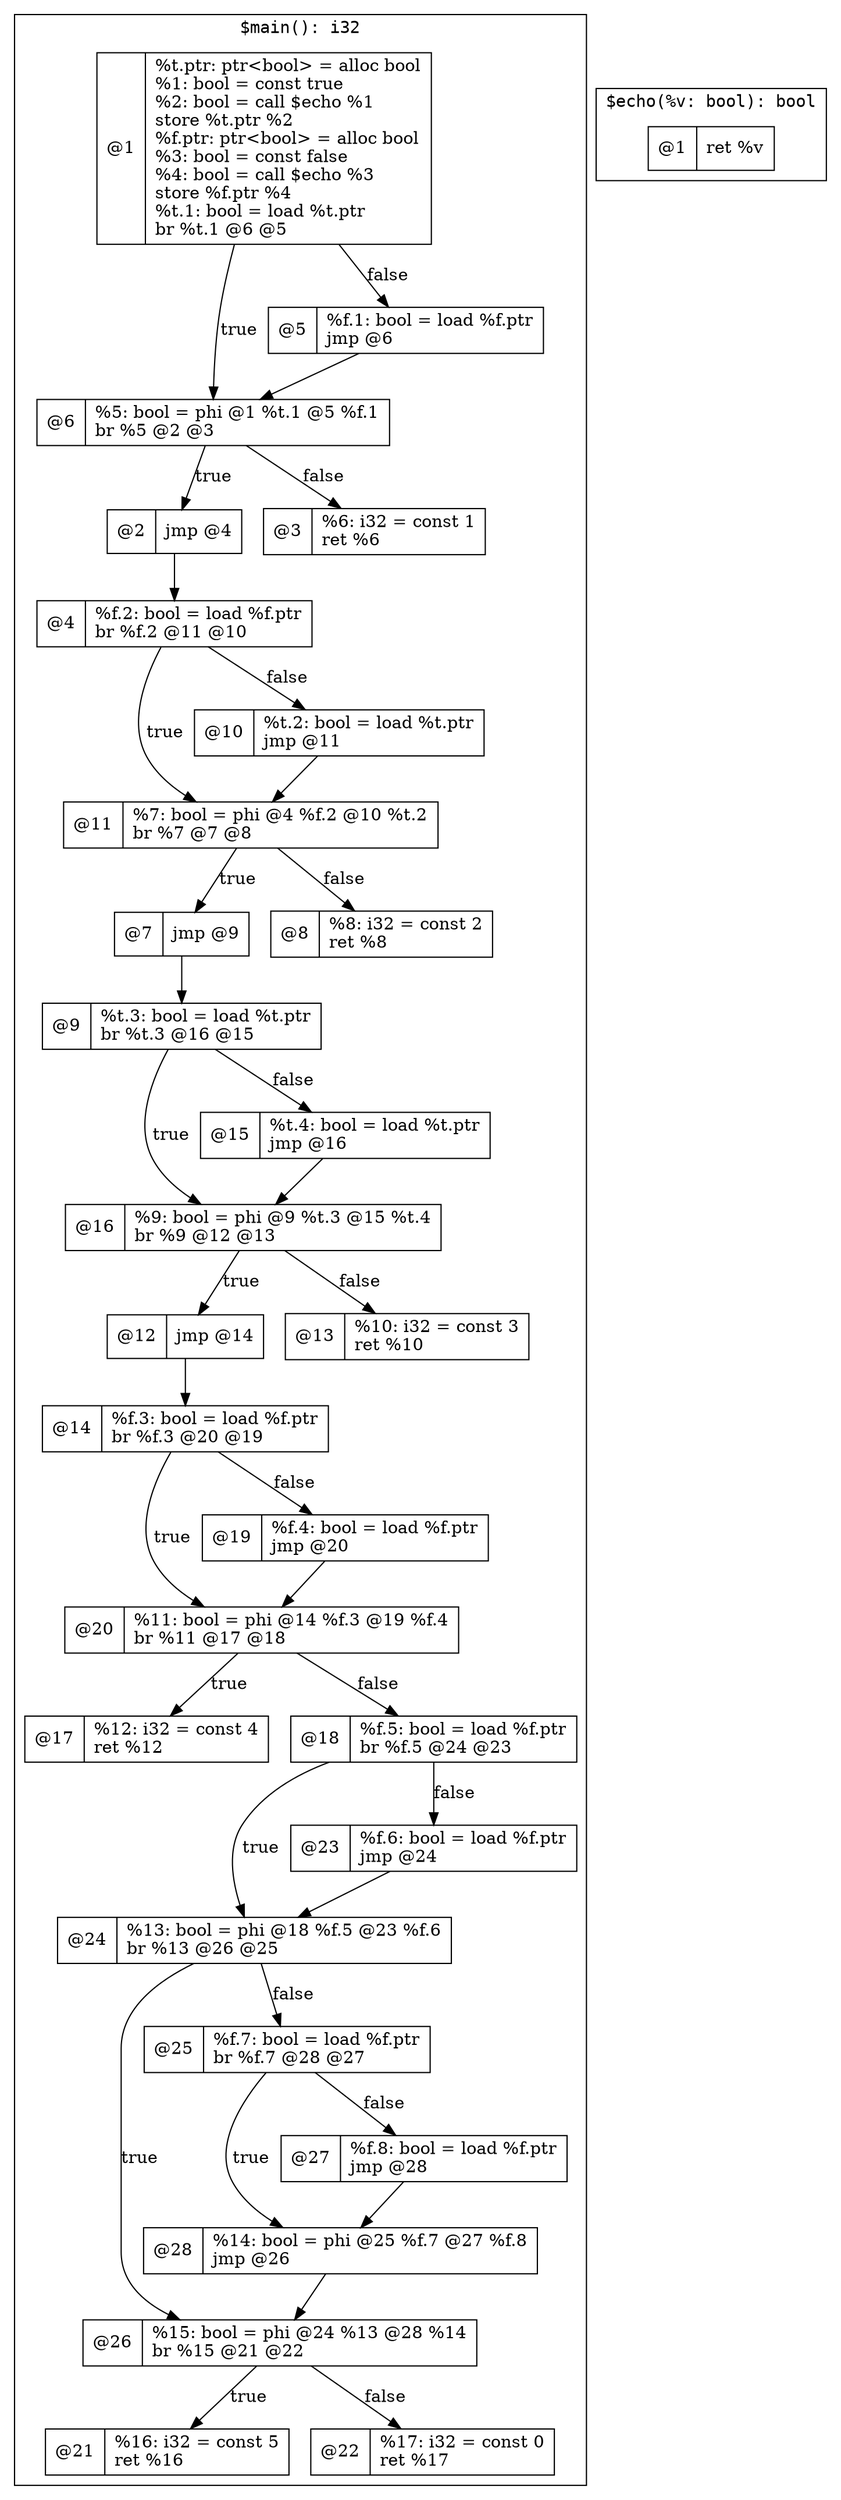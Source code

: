 digraph {
   fontname=monospace
   node [shape=record]

   subgraph cluster_0 {
      label="$main(): i32"

      "$main@1" [label="@1|%t.ptr: ptr&lt;bool&gt; = alloc bool\l%1: bool = const true\l%2: bool = call $echo %1\lstore %t.ptr %2\l%f.ptr: ptr&lt;bool&gt; = alloc bool\l%3: bool = const false\l%4: bool = call $echo %3\lstore %f.ptr %4\l%t.1: bool = load %t.ptr\lbr %t.1 @6 @5\l"]
      "$main@1" -> "$main@6" [label="true"]
      "$main@1" -> "$main@5" [label="false"]

      "$main@2" [label="@2|jmp @4\l"]
      "$main@2" -> "$main@4"

      "$main@3" [label="@3|%6: i32 = const 1\lret %6\l"]

      "$main@4" [label="@4|%f.2: bool = load %f.ptr\lbr %f.2 @11 @10\l"]
      "$main@4" -> "$main@11" [label="true"]
      "$main@4" -> "$main@10" [label="false"]

      "$main@5" [label="@5|%f.1: bool = load %f.ptr\ljmp @6\l"]
      "$main@5" -> "$main@6"

      "$main@6" [label="@6|%5: bool = phi @1 %t.1 @5 %f.1\lbr %5 @2 @3\l"]
      "$main@6" -> "$main@2" [label="true"]
      "$main@6" -> "$main@3" [label="false"]

      "$main@7" [label="@7|jmp @9\l"]
      "$main@7" -> "$main@9"

      "$main@8" [label="@8|%8: i32 = const 2\lret %8\l"]

      "$main@9" [label="@9|%t.3: bool = load %t.ptr\lbr %t.3 @16 @15\l"]
      "$main@9" -> "$main@16" [label="true"]
      "$main@9" -> "$main@15" [label="false"]

      "$main@10" [label="@10|%t.2: bool = load %t.ptr\ljmp @11\l"]
      "$main@10" -> "$main@11"

      "$main@11" [label="@11|%7: bool = phi @4 %f.2 @10 %t.2\lbr %7 @7 @8\l"]
      "$main@11" -> "$main@7" [label="true"]
      "$main@11" -> "$main@8" [label="false"]

      "$main@12" [label="@12|jmp @14\l"]
      "$main@12" -> "$main@14"

      "$main@13" [label="@13|%10: i32 = const 3\lret %10\l"]

      "$main@14" [label="@14|%f.3: bool = load %f.ptr\lbr %f.3 @20 @19\l"]
      "$main@14" -> "$main@20" [label="true"]
      "$main@14" -> "$main@19" [label="false"]

      "$main@15" [label="@15|%t.4: bool = load %t.ptr\ljmp @16\l"]
      "$main@15" -> "$main@16"

      "$main@16" [label="@16|%9: bool = phi @9 %t.3 @15 %t.4\lbr %9 @12 @13\l"]
      "$main@16" -> "$main@12" [label="true"]
      "$main@16" -> "$main@13" [label="false"]

      "$main@17" [label="@17|%12: i32 = const 4\lret %12\l"]

      "$main@18" [label="@18|%f.5: bool = load %f.ptr\lbr %f.5 @24 @23\l"]
      "$main@18" -> "$main@24" [label="true"]
      "$main@18" -> "$main@23" [label="false"]

      "$main@19" [label="@19|%f.4: bool = load %f.ptr\ljmp @20\l"]
      "$main@19" -> "$main@20"

      "$main@20" [label="@20|%11: bool = phi @14 %f.3 @19 %f.4\lbr %11 @17 @18\l"]
      "$main@20" -> "$main@17" [label="true"]
      "$main@20" -> "$main@18" [label="false"]

      "$main@21" [label="@21|%16: i32 = const 5\lret %16\l"]

      "$main@22" [label="@22|%17: i32 = const 0\lret %17\l"]

      "$main@23" [label="@23|%f.6: bool = load %f.ptr\ljmp @24\l"]
      "$main@23" -> "$main@24"

      "$main@24" [label="@24|%13: bool = phi @18 %f.5 @23 %f.6\lbr %13 @26 @25\l"]
      "$main@24" -> "$main@26" [label="true"]
      "$main@24" -> "$main@25" [label="false"]

      "$main@25" [label="@25|%f.7: bool = load %f.ptr\lbr %f.7 @28 @27\l"]
      "$main@25" -> "$main@28" [label="true"]
      "$main@25" -> "$main@27" [label="false"]

      "$main@26" [label="@26|%15: bool = phi @24 %13 @28 %14\lbr %15 @21 @22\l"]
      "$main@26" -> "$main@21" [label="true"]
      "$main@26" -> "$main@22" [label="false"]

      "$main@27" [label="@27|%f.8: bool = load %f.ptr\ljmp @28\l"]
      "$main@27" -> "$main@28"

      "$main@28" [label="@28|%14: bool = phi @25 %f.7 @27 %f.8\ljmp @26\l"]
      "$main@28" -> "$main@26"
   }

   subgraph cluster_1 {
      label="$echo(%v: bool): bool"

      "$echo@1" [label="@1|ret %v\l"]
   }
}
